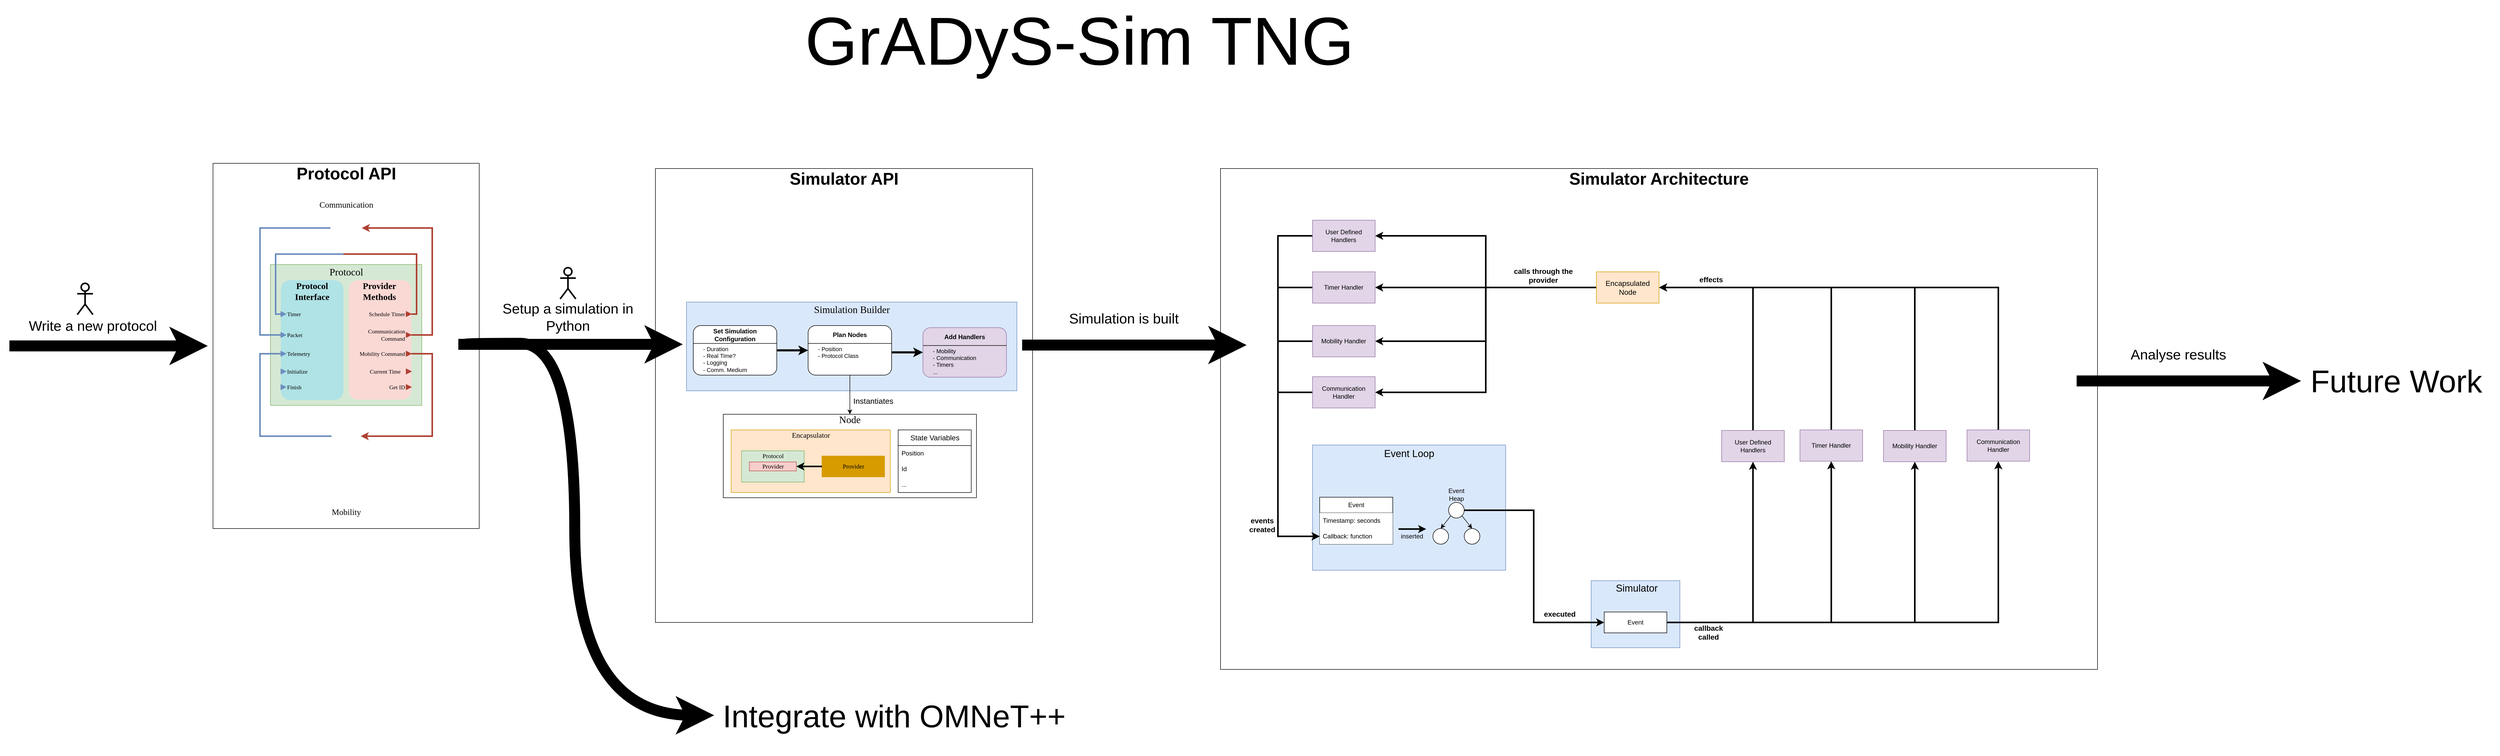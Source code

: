 <mxfile version="22.0.2" type="github">
  <diagram name="Página-1" id="JFDIJl9FU-yym7yxDOXc">
    <mxGraphModel dx="6434" dy="3669" grid="1" gridSize="10" guides="1" tooltips="1" connect="1" arrows="1" fold="1" page="1" pageScale="1" pageWidth="827" pageHeight="1169" math="0" shadow="0">
      <root>
        <mxCell id="0" />
        <mxCell id="1" parent="0" />
        <mxCell id="u4TQjI2K60CeYTTPA7BV-3" value="" style="rounded=0;whiteSpace=wrap;html=1;movable=0;resizable=0;rotatable=0;deletable=0;editable=0;locked=1;connectable=0;" parent="1" vertex="1">
          <mxGeometry x="137.5" y="-60" width="722.5" height="870" as="geometry" />
        </mxCell>
        <mxCell id="u4TQjI2K60CeYTTPA7BV-1" value="" style="rounded=0;whiteSpace=wrap;html=1;movable=0;resizable=0;rotatable=0;deletable=0;editable=0;locked=1;connectable=0;" parent="1" vertex="1">
          <mxGeometry x="-710" y="-70" width="510" height="700" as="geometry" />
        </mxCell>
        <mxCell id="QErxzdIJ6907Oo8gtUWh-29" value="" style="rounded=0;whiteSpace=wrap;html=1;fillColor=#d5e8d4;strokeColor=#82b366;fontFamily=Verdana;" parent="1" vertex="1">
          <mxGeometry x="-600" y="124" width="290" height="270" as="geometry" />
        </mxCell>
        <mxCell id="QErxzdIJ6907Oo8gtUWh-71" value="" style="rounded=1;whiteSpace=wrap;html=1;strokeColor=none;fillColor=#fad9d5;fontFamily=Verdana;" parent="1" vertex="1">
          <mxGeometry x="-450" y="154" width="120" height="229" as="geometry" />
        </mxCell>
        <mxCell id="QErxzdIJ6907Oo8gtUWh-72" value="&lt;font size=&quot;1&quot;&gt;&lt;b style=&quot;font-size: 17px;&quot;&gt;Provider Methods&lt;/b&gt;&lt;/font&gt;" style="text;html=1;strokeColor=none;fillColor=none;align=center;verticalAlign=middle;whiteSpace=wrap;rounded=0;rotation=0;fontFamily=Verdana;" parent="1" vertex="1">
          <mxGeometry x="-443.5" y="156" width="103.5" height="40" as="geometry" />
        </mxCell>
        <mxCell id="QErxzdIJ6907Oo8gtUWh-69" value="" style="rounded=1;whiteSpace=wrap;html=1;strokeColor=none;fillColor=#b0e3e6;fontFamily=Verdana;" parent="1" vertex="1">
          <mxGeometry x="-580" y="154" width="120" height="230" as="geometry" />
        </mxCell>
        <mxCell id="QErxzdIJ6907Oo8gtUWh-30" value="&lt;font style=&quot;font-size: 19px;&quot;&gt;Protocol&lt;/font&gt;" style="text;html=1;strokeColor=none;fillColor=none;align=center;verticalAlign=middle;whiteSpace=wrap;rounded=0;fontFamily=Verdana;" parent="1" vertex="1">
          <mxGeometry x="-492.5" y="124" width="75" height="30" as="geometry" />
        </mxCell>
        <mxCell id="QErxzdIJ6907Oo8gtUWh-32" value="" style="triangle;whiteSpace=wrap;html=1;fillColor=#6c8ebf;strokeColor=#6c8ebf;fontFamily=Verdana;" parent="1" vertex="1">
          <mxGeometry x="-580" y="214" width="10" height="10" as="geometry" />
        </mxCell>
        <mxCell id="QErxzdIJ6907Oo8gtUWh-33" value="" style="triangle;whiteSpace=wrap;html=1;fillColor=#6c8ebf;strokeColor=#6c8ebf;fontFamily=Verdana;" parent="1" vertex="1">
          <mxGeometry x="-580" y="254" width="10" height="10" as="geometry" />
        </mxCell>
        <mxCell id="QErxzdIJ6907Oo8gtUWh-34" value="" style="triangle;whiteSpace=wrap;html=1;fillColor=#6c8ebf;strokeColor=#6c8ebf;fontFamily=Verdana;" parent="1" vertex="1">
          <mxGeometry x="-580" y="290" width="10" height="10" as="geometry" />
        </mxCell>
        <mxCell id="QErxzdIJ6907Oo8gtUWh-35" value="Timer" style="text;html=1;strokeColor=none;fillColor=none;align=left;verticalAlign=middle;whiteSpace=wrap;rounded=0;fontSize=11;fontFamily=Verdana;" parent="1" vertex="1">
          <mxGeometry x="-570" y="204" width="40" height="30" as="geometry" />
        </mxCell>
        <mxCell id="QErxzdIJ6907Oo8gtUWh-36" value="Packet" style="text;html=1;strokeColor=none;fillColor=none;align=left;verticalAlign=middle;whiteSpace=wrap;rounded=0;fontSize=11;fontFamily=Verdana;" parent="1" vertex="1">
          <mxGeometry x="-570" y="244" width="40" height="30" as="geometry" />
        </mxCell>
        <mxCell id="QErxzdIJ6907Oo8gtUWh-37" value="Telemetry" style="text;html=1;strokeColor=none;fillColor=none;align=left;verticalAlign=middle;whiteSpace=wrap;rounded=0;fontSize=11;fontFamily=Verdana;" parent="1" vertex="1">
          <mxGeometry x="-570" y="280" width="60" height="30" as="geometry" />
        </mxCell>
        <mxCell id="QErxzdIJ6907Oo8gtUWh-44" style="edgeStyle=orthogonalEdgeStyle;rounded=0;orthogonalLoop=1;jettySize=auto;html=1;exitX=0;exitY=0.5;exitDx=0;exitDy=0;entryX=0;entryY=0.5;entryDx=0;entryDy=0;endArrow=none;endFill=0;fillColor=#dae8fc;strokeColor=#6c8ebf;strokeWidth=3;fontFamily=Verdana;" parent="1" source="QErxzdIJ6907Oo8gtUWh-42" target="QErxzdIJ6907Oo8gtUWh-33" edge="1">
          <mxGeometry relative="1" as="geometry">
            <Array as="points">
              <mxPoint x="-620" y="54" />
              <mxPoint x="-620" y="259" />
            </Array>
          </mxGeometry>
        </mxCell>
        <mxCell id="QErxzdIJ6907Oo8gtUWh-42" value="" style="shape=image;verticalLabelPosition=bottom;labelBackgroundColor=#ffffff;verticalAlign=top;aspect=fixed;imageAspect=0;image=https://bbn1.bbnradio.org/portuguese/wp-content/uploads/sites/6/2013/04/radio-tower-512-icon-201310543.png;fontFamily=Verdana;" parent="1" vertex="1">
          <mxGeometry x="-485" y="24" width="60" height="60" as="geometry" />
        </mxCell>
        <mxCell id="QErxzdIJ6907Oo8gtUWh-46" style="edgeStyle=orthogonalEdgeStyle;rounded=0;orthogonalLoop=1;jettySize=auto;html=1;exitX=0;exitY=0.5;exitDx=0;exitDy=0;entryX=0;entryY=0.5;entryDx=0;entryDy=0;endArrow=none;endFill=0;fillColor=#dae8fc;strokeColor=#6c8ebf;strokeWidth=3;fontFamily=Verdana;" parent="1" source="QErxzdIJ6907Oo8gtUWh-43" target="QErxzdIJ6907Oo8gtUWh-34" edge="1">
          <mxGeometry relative="1" as="geometry">
            <Array as="points">
              <mxPoint x="-620" y="453" />
              <mxPoint x="-620" y="295" />
            </Array>
          </mxGeometry>
        </mxCell>
        <mxCell id="QErxzdIJ6907Oo8gtUWh-43" value="" style="shape=image;verticalLabelPosition=bottom;labelBackgroundColor=#ffffff;verticalAlign=top;aspect=fixed;imageAspect=0;image=https://cdn-icons-png.flaticon.com/512/5115/5115780.png;fontFamily=Verdana;" parent="1" vertex="1">
          <mxGeometry x="-483" y="425" width="56" height="56" as="geometry" />
        </mxCell>
        <mxCell id="QErxzdIJ6907Oo8gtUWh-54" style="edgeStyle=orthogonalEdgeStyle;rounded=0;orthogonalLoop=1;jettySize=auto;html=1;exitX=1;exitY=0.5;exitDx=0;exitDy=0;entryX=0;entryY=0.5;entryDx=0;entryDy=0;endArrow=none;endFill=0;fillColor=#dae8fc;strokeColor=#6c8ebf;strokeWidth=3;fontFamily=Verdana;" parent="1" source="QErxzdIJ6907Oo8gtUWh-47" target="QErxzdIJ6907Oo8gtUWh-32" edge="1">
          <mxGeometry relative="1" as="geometry">
            <Array as="points">
              <mxPoint x="-320" y="219" />
              <mxPoint x="-320" y="104" />
              <mxPoint x="-590" y="104" />
              <mxPoint x="-590" y="219" />
            </Array>
          </mxGeometry>
        </mxCell>
        <mxCell id="QErxzdIJ6907Oo8gtUWh-56" style="edgeStyle=orthogonalEdgeStyle;rounded=0;orthogonalLoop=1;jettySize=auto;html=1;exitX=1;exitY=0.5;exitDx=0;exitDy=0;strokeWidth=3;endArrow=none;endFill=0;fillColor=#fad9d5;strokeColor=#ae4132;fontFamily=Verdana;" parent="1" source="QErxzdIJ6907Oo8gtUWh-47" edge="1">
          <mxGeometry relative="1" as="geometry">
            <mxPoint x="-460" y="104" as="targetPoint" />
            <Array as="points">
              <mxPoint x="-320" y="219" />
              <mxPoint x="-320" y="104" />
            </Array>
          </mxGeometry>
        </mxCell>
        <mxCell id="QErxzdIJ6907Oo8gtUWh-47" value="" style="triangle;whiteSpace=wrap;html=1;fillColor=#AE4132;strokeColor=#ae4132;fontFamily=Verdana;" parent="1" vertex="1">
          <mxGeometry x="-340" y="214" width="10" height="10" as="geometry" />
        </mxCell>
        <mxCell id="QErxzdIJ6907Oo8gtUWh-53" style="edgeStyle=orthogonalEdgeStyle;rounded=0;orthogonalLoop=1;jettySize=auto;html=1;exitX=1;exitY=0.5;exitDx=0;exitDy=0;entryX=1;entryY=0.5;entryDx=0;entryDy=0;strokeWidth=3;strokeColor=#ae4132;fillColor=#fad9d5;fontFamily=Verdana;" parent="1" source="QErxzdIJ6907Oo8gtUWh-48" target="QErxzdIJ6907Oo8gtUWh-42" edge="1">
          <mxGeometry relative="1" as="geometry">
            <Array as="points">
              <mxPoint x="-290" y="259" />
              <mxPoint x="-290" y="54" />
            </Array>
          </mxGeometry>
        </mxCell>
        <mxCell id="QErxzdIJ6907Oo8gtUWh-48" value="" style="triangle;whiteSpace=wrap;html=1;fillColor=#AE4132;strokeColor=#ae4132;fontFamily=Verdana;" parent="1" vertex="1">
          <mxGeometry x="-340" y="254" width="10" height="10" as="geometry" />
        </mxCell>
        <mxCell id="QErxzdIJ6907Oo8gtUWh-55" style="edgeStyle=orthogonalEdgeStyle;rounded=0;orthogonalLoop=1;jettySize=auto;html=1;exitX=1;exitY=0.5;exitDx=0;exitDy=0;entryX=1;entryY=0.5;entryDx=0;entryDy=0;strokeWidth=3;strokeColor=#ae4132;fillColor=#fad9d5;fontFamily=Verdana;" parent="1" source="QErxzdIJ6907Oo8gtUWh-49" target="QErxzdIJ6907Oo8gtUWh-43" edge="1">
          <mxGeometry relative="1" as="geometry">
            <Array as="points">
              <mxPoint x="-290" y="295" />
              <mxPoint x="-290" y="453" />
            </Array>
          </mxGeometry>
        </mxCell>
        <mxCell id="QErxzdIJ6907Oo8gtUWh-49" value="" style="triangle;whiteSpace=wrap;html=1;fillColor=#AE4132;strokeColor=#ae4132;fontFamily=Verdana;" parent="1" vertex="1">
          <mxGeometry x="-340" y="290" width="10" height="10" as="geometry" />
        </mxCell>
        <mxCell id="QErxzdIJ6907Oo8gtUWh-50" value="Schedule Timer" style="text;html=1;strokeColor=none;fillColor=none;align=right;verticalAlign=middle;whiteSpace=wrap;rounded=0;fontSize=11;fontFamily=Verdana;" parent="1" vertex="1">
          <mxGeometry x="-450" y="204" width="110" height="30" as="geometry" />
        </mxCell>
        <mxCell id="QErxzdIJ6907Oo8gtUWh-51" value="Communication Command" style="text;html=1;strokeColor=none;fillColor=none;align=right;verticalAlign=middle;whiteSpace=wrap;rounded=0;fontSize=11;fontFamily=Verdana;" parent="1" vertex="1">
          <mxGeometry x="-460" y="244" width="120" height="30" as="geometry" />
        </mxCell>
        <mxCell id="QErxzdIJ6907Oo8gtUWh-52" value="Mobility Command" style="text;html=1;strokeColor=none;fillColor=none;align=right;verticalAlign=middle;whiteSpace=wrap;rounded=0;fontSize=11;fontFamily=Verdana;" parent="1" vertex="1">
          <mxGeometry x="-460" y="280" width="120" height="30" as="geometry" />
        </mxCell>
        <mxCell id="QErxzdIJ6907Oo8gtUWh-57" value="&lt;font style=&quot;font-size: 16px;&quot;&gt;Communication&lt;/font&gt;" style="text;html=1;strokeColor=none;fillColor=none;align=center;verticalAlign=middle;whiteSpace=wrap;rounded=0;fontFamily=Verdana;" parent="1" vertex="1">
          <mxGeometry x="-521.5" y="-6" width="133" height="30" as="geometry" />
        </mxCell>
        <mxCell id="QErxzdIJ6907Oo8gtUWh-58" value="&lt;font style=&quot;font-size: 16px;&quot;&gt;Mobility&lt;/font&gt;" style="text;html=1;strokeColor=none;fillColor=none;align=center;verticalAlign=middle;whiteSpace=wrap;rounded=0;fontFamily=Verdana;" parent="1" vertex="1">
          <mxGeometry x="-521.5" y="583" width="133" height="30" as="geometry" />
        </mxCell>
        <mxCell id="QErxzdIJ6907Oo8gtUWh-59" value="" style="triangle;whiteSpace=wrap;html=1;fillColor=#AE4132;strokeColor=#ae4132;fontFamily=Verdana;" parent="1" vertex="1">
          <mxGeometry x="-340" y="324" width="10" height="10" as="geometry" />
        </mxCell>
        <mxCell id="QErxzdIJ6907Oo8gtUWh-60" value="Current Time" style="text;html=1;strokeColor=none;fillColor=none;align=center;verticalAlign=middle;whiteSpace=wrap;rounded=0;fontSize=11;fontFamily=Verdana;" parent="1" vertex="1">
          <mxGeometry x="-420" y="314" width="80" height="30" as="geometry" />
        </mxCell>
        <mxCell id="QErxzdIJ6907Oo8gtUWh-63" value="" style="triangle;whiteSpace=wrap;html=1;fillColor=#6c8ebf;strokeColor=#6c8ebf;fontFamily=Verdana;" parent="1" vertex="1">
          <mxGeometry x="-580" y="324" width="10" height="10" as="geometry" />
        </mxCell>
        <mxCell id="QErxzdIJ6907Oo8gtUWh-64" value="Initialize" style="text;html=1;strokeColor=none;fillColor=none;align=left;verticalAlign=middle;whiteSpace=wrap;rounded=0;fontSize=11;fontFamily=Verdana;" parent="1" vertex="1">
          <mxGeometry x="-570" y="314" width="60" height="30" as="geometry" />
        </mxCell>
        <mxCell id="QErxzdIJ6907Oo8gtUWh-65" value="" style="triangle;whiteSpace=wrap;html=1;fillColor=#6c8ebf;strokeColor=#6c8ebf;fontFamily=Verdana;" parent="1" vertex="1">
          <mxGeometry x="-580" y="354" width="10" height="10" as="geometry" />
        </mxCell>
        <mxCell id="QErxzdIJ6907Oo8gtUWh-66" value="Finish" style="text;html=1;strokeColor=none;fillColor=none;align=left;verticalAlign=middle;whiteSpace=wrap;rounded=0;fontSize=11;fontFamily=Verdana;" parent="1" vertex="1">
          <mxGeometry x="-570" y="344" width="60" height="30" as="geometry" />
        </mxCell>
        <mxCell id="QErxzdIJ6907Oo8gtUWh-73" value="&lt;font size=&quot;1&quot;&gt;&lt;b style=&quot;font-size: 17px;&quot;&gt;Protocol Interface&lt;br&gt;&lt;/b&gt;&lt;/font&gt;" style="text;html=1;strokeColor=none;fillColor=none;align=center;verticalAlign=middle;whiteSpace=wrap;rounded=0;rotation=0;fontFamily=Verdana;" parent="1" vertex="1">
          <mxGeometry x="-571.75" y="156" width="103.5" height="40" as="geometry" />
        </mxCell>
        <mxCell id="u4TQjI2K60CeYTTPA7BV-2" value="&lt;font style=&quot;font-size: 32px;&quot;&gt;&lt;b&gt;Protocol API&lt;/b&gt;&lt;/font&gt;" style="text;html=1;strokeColor=none;fillColor=none;align=center;verticalAlign=middle;whiteSpace=wrap;rounded=0;" parent="1" vertex="1">
          <mxGeometry x="-557.5" y="-70" width="205" height="40" as="geometry" />
        </mxCell>
        <mxCell id="u4TQjI2K60CeYTTPA7BV-4" value="&lt;font style=&quot;font-size: 32px;&quot;&gt;&lt;b&gt;Simulator API&lt;/b&gt;&lt;/font&gt;" style="text;html=1;strokeColor=none;fillColor=none;align=center;verticalAlign=middle;whiteSpace=wrap;rounded=0;" parent="1" vertex="1">
          <mxGeometry x="383.75" y="-60" width="230" height="40" as="geometry" />
        </mxCell>
        <mxCell id="u4TQjI2K60CeYTTPA7BV-5" value="" style="endArrow=classic;html=1;rounded=0;strokeWidth=21;" parent="1" edge="1">
          <mxGeometry width="50" height="50" relative="1" as="geometry">
            <mxPoint x="-240" y="277" as="sourcePoint" />
            <mxPoint x="190" y="277" as="targetPoint" />
          </mxGeometry>
        </mxCell>
        <mxCell id="u4TQjI2K60CeYTTPA7BV-6" value="&lt;font style=&quot;font-size: 27px;&quot;&gt;Setup a simulation in Python&lt;/font&gt;" style="text;html=1;strokeColor=none;fillColor=none;align=center;verticalAlign=middle;whiteSpace=wrap;rounded=0;" parent="1" vertex="1">
          <mxGeometry x="-175" y="185" width="290" height="79" as="geometry" />
        </mxCell>
        <mxCell id="u4TQjI2K60CeYTTPA7BV-7" value="" style="endArrow=classic;html=1;rounded=0;strokeWidth=21;" parent="1" edge="1">
          <mxGeometry width="50" height="50" relative="1" as="geometry">
            <mxPoint x="-1100" y="280" as="sourcePoint" />
            <mxPoint x="-720" y="280" as="targetPoint" />
          </mxGeometry>
        </mxCell>
        <mxCell id="u4TQjI2K60CeYTTPA7BV-8" value="&lt;font style=&quot;font-size: 27px;&quot;&gt;Write a new protocol&lt;/font&gt;" style="text;html=1;strokeColor=none;fillColor=none;align=center;verticalAlign=middle;whiteSpace=wrap;rounded=0;" parent="1" vertex="1">
          <mxGeometry x="-1085" y="220" width="290" height="44" as="geometry" />
        </mxCell>
        <mxCell id="u4TQjI2K60CeYTTPA7BV-9" value="" style="rounded=0;whiteSpace=wrap;html=1;fillColor=#dae8fc;strokeColor=#6c8ebf;" parent="1" vertex="1">
          <mxGeometry x="197" y="196" width="633" height="170" as="geometry" />
        </mxCell>
        <mxCell id="u4TQjI2K60CeYTTPA7BV-25" style="edgeStyle=orthogonalEdgeStyle;rounded=0;orthogonalLoop=1;jettySize=auto;html=1;exitX=1;exitY=0.5;exitDx=0;exitDy=0;entryX=0;entryY=0.5;entryDx=0;entryDy=0;strokeWidth=4;" parent="1" source="u4TQjI2K60CeYTTPA7BV-17" target="u4TQjI2K60CeYTTPA7BV-21" edge="1">
          <mxGeometry relative="1" as="geometry" />
        </mxCell>
        <mxCell id="u4TQjI2K60CeYTTPA7BV-17" value="" style="rounded=1;whiteSpace=wrap;html=1;" parent="1" vertex="1">
          <mxGeometry x="210" y="241" width="160" height="95" as="geometry" />
        </mxCell>
        <mxCell id="u4TQjI2K60CeYTTPA7BV-18" value="Set Simulation Configuration" style="text;html=1;strokeColor=none;fillColor=none;align=center;verticalAlign=middle;whiteSpace=wrap;rounded=0;fontStyle=1" parent="1" vertex="1">
          <mxGeometry x="230" y="241" width="120" height="35" as="geometry" />
        </mxCell>
        <mxCell id="u4TQjI2K60CeYTTPA7BV-19" value="&lt;span style=&quot;background-color: initial;&quot;&gt;- Duration&lt;/span&gt;&lt;br&gt;&lt;span style=&quot;background-color: initial;&quot;&gt;- Real Time?&lt;/span&gt;&lt;br&gt;&lt;span style=&quot;background-color: initial;&quot;&gt;- Logging&lt;br&gt;- Comm. Medium&lt;br&gt;&lt;/span&gt;" style="text;html=1;strokeColor=none;fillColor=none;align=left;verticalAlign=top;whiteSpace=wrap;rounded=0;fontSize=11;" parent="1" vertex="1">
          <mxGeometry x="227" y="273" width="126" height="76" as="geometry" />
        </mxCell>
        <mxCell id="u4TQjI2K60CeYTTPA7BV-20" value="" style="endArrow=none;html=1;rounded=0;exitX=0;exitY=0.25;exitDx=0;exitDy=0;entryX=1;entryY=0.25;entryDx=0;entryDy=0;" parent="1" edge="1">
          <mxGeometry width="50" height="50" relative="1" as="geometry">
            <mxPoint x="210" y="275.25" as="sourcePoint" />
            <mxPoint x="370" y="275.25" as="targetPoint" />
          </mxGeometry>
        </mxCell>
        <mxCell id="XAEKoSzZr3mbnZ2-COky-30" style="edgeStyle=orthogonalEdgeStyle;rounded=0;orthogonalLoop=1;jettySize=auto;html=1;exitX=0.5;exitY=1;exitDx=0;exitDy=0;entryX=0.5;entryY=0;entryDx=0;entryDy=0;" parent="1" source="u4TQjI2K60CeYTTPA7BV-21" target="XAEKoSzZr3mbnZ2-COky-14" edge="1">
          <mxGeometry relative="1" as="geometry" />
        </mxCell>
        <mxCell id="u4TQjI2K60CeYTTPA7BV-21" value="" style="rounded=1;whiteSpace=wrap;html=1;" parent="1" vertex="1">
          <mxGeometry x="430" y="241" width="160" height="95" as="geometry" />
        </mxCell>
        <mxCell id="u4TQjI2K60CeYTTPA7BV-22" value="Plan Nodes" style="text;html=1;strokeColor=none;fillColor=none;align=center;verticalAlign=middle;whiteSpace=wrap;rounded=0;fontStyle=1" parent="1" vertex="1">
          <mxGeometry x="450" y="241" width="120" height="35" as="geometry" />
        </mxCell>
        <mxCell id="u4TQjI2K60CeYTTPA7BV-23" value="&lt;span style=&quot;background-color: initial;&quot;&gt;- Position&lt;br&gt;- Protocol Class&lt;br&gt;&lt;/span&gt;" style="text;html=1;strokeColor=none;fillColor=none;align=left;verticalAlign=top;whiteSpace=wrap;rounded=0;fontSize=11;" parent="1" vertex="1">
          <mxGeometry x="447" y="273" width="126" height="53" as="geometry" />
        </mxCell>
        <mxCell id="u4TQjI2K60CeYTTPA7BV-24" value="" style="endArrow=none;html=1;rounded=0;exitX=0;exitY=0.25;exitDx=0;exitDy=0;entryX=1;entryY=0.25;entryDx=0;entryDy=0;" parent="1" edge="1">
          <mxGeometry width="50" height="50" relative="1" as="geometry">
            <mxPoint x="430" y="275.25" as="sourcePoint" />
            <mxPoint x="590" y="275.25" as="targetPoint" />
          </mxGeometry>
        </mxCell>
        <mxCell id="XAEKoSzZr3mbnZ2-COky-1" value="" style="rounded=1;whiteSpace=wrap;html=1;fillColor=#e1d5e7;strokeColor=#9673a6;" parent="1" vertex="1">
          <mxGeometry x="650" y="245" width="160" height="95" as="geometry" />
        </mxCell>
        <mxCell id="XAEKoSzZr3mbnZ2-COky-2" value="Add Handlers" style="text;html=1;strokeColor=none;fillColor=none;align=center;verticalAlign=middle;whiteSpace=wrap;rounded=0;fontStyle=1" parent="1" vertex="1">
          <mxGeometry x="670" y="245" width="120" height="35" as="geometry" />
        </mxCell>
        <mxCell id="XAEKoSzZr3mbnZ2-COky-3" value="&lt;span style=&quot;background-color: initial;&quot;&gt;- Mobility&lt;br&gt;- Communication&lt;br&gt;- Timers&lt;br&gt;...&lt;br&gt;&lt;/span&gt;" style="text;html=1;strokeColor=none;fillColor=none;align=left;verticalAlign=top;whiteSpace=wrap;rounded=0;fontSize=11;" parent="1" vertex="1">
          <mxGeometry x="667" y="277" width="126" height="53" as="geometry" />
        </mxCell>
        <mxCell id="XAEKoSzZr3mbnZ2-COky-4" value="" style="endArrow=none;html=1;rounded=0;exitX=0;exitY=0.25;exitDx=0;exitDy=0;entryX=1;entryY=0.25;entryDx=0;entryDy=0;" parent="1" edge="1">
          <mxGeometry width="50" height="50" relative="1" as="geometry">
            <mxPoint x="650" y="279.25" as="sourcePoint" />
            <mxPoint x="810" y="279.25" as="targetPoint" />
          </mxGeometry>
        </mxCell>
        <mxCell id="XAEKoSzZr3mbnZ2-COky-5" style="edgeStyle=orthogonalEdgeStyle;rounded=0;orthogonalLoop=1;jettySize=auto;html=1;exitX=1;exitY=0.5;exitDx=0;exitDy=0;entryX=0;entryY=0.5;entryDx=0;entryDy=0;strokeWidth=4;" parent="1" edge="1">
          <mxGeometry relative="1" as="geometry">
            <mxPoint x="590" y="292.34" as="sourcePoint" />
            <mxPoint x="650" y="292.34" as="targetPoint" />
          </mxGeometry>
        </mxCell>
        <mxCell id="XAEKoSzZr3mbnZ2-COky-6" value="&lt;font style=&quot;font-size: 19px;&quot;&gt;Simulation Builder&lt;/font&gt;" style="text;html=1;strokeColor=none;fillColor=none;align=center;verticalAlign=middle;whiteSpace=wrap;rounded=0;fontFamily=Verdana;" parent="1" vertex="1">
          <mxGeometry x="408.5" y="196" width="210" height="30" as="geometry" />
        </mxCell>
        <mxCell id="XAEKoSzZr3mbnZ2-COky-12" value="" style="rounded=0;whiteSpace=wrap;html=1;" parent="1" vertex="1">
          <mxGeometry x="267.5" y="411" width="485" height="160" as="geometry" />
        </mxCell>
        <mxCell id="XAEKoSzZr3mbnZ2-COky-14" value="&lt;font style=&quot;font-size: 19px;&quot;&gt;Node&lt;/font&gt;" style="text;html=1;strokeColor=none;fillColor=none;align=center;verticalAlign=middle;whiteSpace=wrap;rounded=0;fontFamily=Verdana;" parent="1" vertex="1">
          <mxGeometry x="480" y="411" width="60" height="21" as="geometry" />
        </mxCell>
        <mxCell id="QErxzdIJ6907Oo8gtUWh-24" value="" style="group;verticalAlign=middle;horizontal=0;fillColor=#ffe6cc;strokeColor=#d79b00;container=0;fontFamily=Verdana;" parent="1" vertex="1" connectable="0">
          <mxGeometry x="282.5" y="441" width="305" height="120" as="geometry" />
        </mxCell>
        <mxCell id="QErxzdIJ6907Oo8gtUWh-26" value="&lt;font style=&quot;font-size: 14px;&quot;&gt;Encapsulator&lt;/font&gt;" style="text;html=1;strokeColor=none;fillColor=none;align=center;verticalAlign=middle;whiteSpace=wrap;rounded=0;fontFamily=Verdana;" parent="1" vertex="1">
          <mxGeometry x="358.75" y="441" width="152.5" height="21" as="geometry" />
        </mxCell>
        <mxCell id="QErxzdIJ6907Oo8gtUWh-16" value="" style="group;verticalAlign=middle;horizontal=0;fillColor=#B85450;strokeColor=#d79b00;fontFamily=Verdana;" parent="1" vertex="1" connectable="0">
          <mxGeometry x="456.5" y="491" width="120" height="40" as="geometry" />
        </mxCell>
        <mxCell id="QErxzdIJ6907Oo8gtUWh-17" value="" style="rounded=0;whiteSpace=wrap;html=1;fillColor=#D79B00;strokeColor=#d79b00;fontFamily=Verdana;" parent="QErxzdIJ6907Oo8gtUWh-16" vertex="1">
          <mxGeometry width="120" height="40" as="geometry" />
        </mxCell>
        <mxCell id="QErxzdIJ6907Oo8gtUWh-19" value="Provider" style="text;html=1;strokeColor=none;fillColor=none;align=center;verticalAlign=middle;whiteSpace=wrap;rounded=0;fontFamily=Verdana;" parent="QErxzdIJ6907Oo8gtUWh-16" vertex="1">
          <mxGeometry x="30" y="15.71" width="60" height="8.571" as="geometry" />
        </mxCell>
        <mxCell id="QErxzdIJ6907Oo8gtUWh-5" value="" style="group;verticalAlign=middle;horizontal=0;fontFamily=Verdana;" parent="1" vertex="1" connectable="0">
          <mxGeometry x="302.5" y="481" width="130" height="60" as="geometry" />
        </mxCell>
        <mxCell id="QErxzdIJ6907Oo8gtUWh-2" value="" style="rounded=0;whiteSpace=wrap;html=1;fillColor=#d5e8d4;strokeColor=#82b366;fontFamily=Verdana;" parent="QErxzdIJ6907Oo8gtUWh-5" vertex="1">
          <mxGeometry width="120" height="60" as="geometry" />
        </mxCell>
        <mxCell id="QErxzdIJ6907Oo8gtUWh-6" value="Protocol" style="text;html=1;strokeColor=none;fillColor=none;align=center;verticalAlign=middle;whiteSpace=wrap;rounded=0;fontFamily=Verdana;" parent="QErxzdIJ6907Oo8gtUWh-5" vertex="1">
          <mxGeometry x="30" width="60" height="20" as="geometry" />
        </mxCell>
        <mxCell id="QErxzdIJ6907Oo8gtUWh-14" value="Provider" style="rounded=0;whiteSpace=wrap;html=1;fillColor=#f8cecc;strokeColor=#B85450;fontFamily=Verdana;" parent="QErxzdIJ6907Oo8gtUWh-5" vertex="1">
          <mxGeometry x="15" y="21.429" width="90" height="17.143" as="geometry" />
        </mxCell>
        <mxCell id="QErxzdIJ6907Oo8gtUWh-27" style="edgeStyle=orthogonalEdgeStyle;rounded=0;orthogonalLoop=1;jettySize=auto;html=1;exitX=0;exitY=0.5;exitDx=0;exitDy=0;entryX=1;entryY=0.5;entryDx=0;entryDy=0;strokeWidth=3;fontFamily=Verdana;" parent="1" source="QErxzdIJ6907Oo8gtUWh-17" target="QErxzdIJ6907Oo8gtUWh-14" edge="1">
          <mxGeometry relative="1" as="geometry" />
        </mxCell>
        <mxCell id="XAEKoSzZr3mbnZ2-COky-24" value="&lt;font style=&quot;font-size: 14px;&quot;&gt;State Variables&lt;/font&gt;" style="swimlane;fontStyle=0;childLayout=stackLayout;horizontal=1;startSize=30;horizontalStack=0;resizeParent=1;resizeParentMax=0;resizeLast=0;collapsible=1;marginBottom=0;whiteSpace=wrap;html=1;" parent="1" vertex="1">
          <mxGeometry x="602.5" y="441" width="140" height="120" as="geometry" />
        </mxCell>
        <mxCell id="XAEKoSzZr3mbnZ2-COky-25" value="Position" style="text;strokeColor=none;fillColor=none;align=left;verticalAlign=middle;spacingLeft=4;spacingRight=4;overflow=hidden;points=[[0,0.5],[1,0.5]];portConstraint=eastwest;rotatable=0;whiteSpace=wrap;html=1;" parent="XAEKoSzZr3mbnZ2-COky-24" vertex="1">
          <mxGeometry y="30" width="140" height="30" as="geometry" />
        </mxCell>
        <mxCell id="XAEKoSzZr3mbnZ2-COky-26" value="Id" style="text;strokeColor=none;fillColor=none;align=left;verticalAlign=middle;spacingLeft=4;spacingRight=4;overflow=hidden;points=[[0,0.5],[1,0.5]];portConstraint=eastwest;rotatable=0;whiteSpace=wrap;html=1;" parent="XAEKoSzZr3mbnZ2-COky-24" vertex="1">
          <mxGeometry y="60" width="140" height="30" as="geometry" />
        </mxCell>
        <mxCell id="XAEKoSzZr3mbnZ2-COky-27" value="..." style="text;strokeColor=none;fillColor=none;align=left;verticalAlign=middle;spacingLeft=4;spacingRight=4;overflow=hidden;points=[[0,0.5],[1,0.5]];portConstraint=eastwest;rotatable=0;whiteSpace=wrap;html=1;" parent="XAEKoSzZr3mbnZ2-COky-24" vertex="1">
          <mxGeometry y="90" width="140" height="30" as="geometry" />
        </mxCell>
        <mxCell id="XAEKoSzZr3mbnZ2-COky-31" value="Instantiates" style="text;html=1;strokeColor=none;fillColor=none;align=center;verticalAlign=middle;whiteSpace=wrap;rounded=0;fontSize=15;" parent="1" vertex="1">
          <mxGeometry x="511.25" y="370" width="87.5" height="30" as="geometry" />
        </mxCell>
        <mxCell id="ob89QhxX5Ox2wcIK6FHx-3" value="" style="rounded=0;whiteSpace=wrap;html=1;movable=0;resizable=0;rotatable=0;deletable=0;editable=0;locked=1;connectable=0;" vertex="1" parent="1">
          <mxGeometry x="1220" y="-60" width="1680" height="960" as="geometry" />
        </mxCell>
        <mxCell id="ob89QhxX5Ox2wcIK6FHx-4" value="&lt;font style=&quot;font-size: 32px;&quot;&gt;&lt;b&gt;Simulator Architecture&lt;/b&gt;&lt;/font&gt;" style="text;html=1;strokeColor=none;fillColor=none;align=center;verticalAlign=middle;whiteSpace=wrap;rounded=0;" vertex="1" parent="1">
          <mxGeometry x="1868.12" y="-60" width="383.75" height="40" as="geometry" />
        </mxCell>
        <mxCell id="ob89QhxX5Ox2wcIK6FHx-5" value="" style="endArrow=classic;html=1;rounded=0;strokeWidth=21;" edge="1" parent="1">
          <mxGeometry width="50" height="50" relative="1" as="geometry">
            <mxPoint x="840" y="278.33" as="sourcePoint" />
            <mxPoint x="1270" y="278.33" as="targetPoint" />
          </mxGeometry>
        </mxCell>
        <mxCell id="ob89QhxX5Ox2wcIK6FHx-9" value="" style="shape=umlActor;verticalLabelPosition=bottom;verticalAlign=top;html=1;outlineConnect=0;strokeWidth=3;" vertex="1" parent="1">
          <mxGeometry x="-970" y="160" width="30" height="60" as="geometry" />
        </mxCell>
        <mxCell id="ob89QhxX5Ox2wcIK6FHx-11" value="" style="shape=umlActor;verticalLabelPosition=bottom;verticalAlign=top;html=1;outlineConnect=0;strokeWidth=3;" vertex="1" parent="1">
          <mxGeometry x="-45" y="130" width="30" height="60" as="geometry" />
        </mxCell>
        <mxCell id="ob89QhxX5Ox2wcIK6FHx-13" value="&lt;span style=&quot;font-size: 27px;&quot;&gt;Simulation is built&lt;/span&gt;" style="text;html=1;strokeColor=none;fillColor=none;align=center;verticalAlign=middle;whiteSpace=wrap;rounded=0;" vertex="1" parent="1">
          <mxGeometry x="890" y="188.5" width="290" height="79" as="geometry" />
        </mxCell>
        <mxCell id="ob89QhxX5Ox2wcIK6FHx-14" value="" style="rounded=0;whiteSpace=wrap;html=1;fillColor=#dae8fc;strokeColor=#6c8ebf;" vertex="1" parent="1">
          <mxGeometry x="1396.25" y="470" width="370" height="240" as="geometry" />
        </mxCell>
        <mxCell id="ob89QhxX5Ox2wcIK6FHx-15" value="&lt;font style=&quot;font-size: 19px;&quot;&gt;Event Loop&lt;/font&gt;" style="text;html=1;strokeColor=none;fillColor=none;align=center;verticalAlign=middle;whiteSpace=wrap;rounded=0;" vertex="1" parent="1">
          <mxGeometry x="1505.61" y="472" width="151.26" height="30" as="geometry" />
        </mxCell>
        <mxCell id="ob89QhxX5Ox2wcIK6FHx-16" value="Event" style="swimlane;fontStyle=0;childLayout=stackLayout;horizontal=1;startSize=30;horizontalStack=0;resizeParent=1;resizeParentMax=0;resizeLast=0;collapsible=1;marginBottom=0;whiteSpace=wrap;html=1;fillColor=default;" vertex="1" parent="1">
          <mxGeometry x="1410" y="570" width="140" height="90" as="geometry" />
        </mxCell>
        <mxCell id="ob89QhxX5Ox2wcIK6FHx-20" value="Timestamp: seconds" style="text;strokeColor=none;fillColor=default;align=left;verticalAlign=middle;spacingLeft=4;spacingRight=4;overflow=hidden;points=[[0,0.5],[1,0.5]];portConstraint=eastwest;rotatable=0;whiteSpace=wrap;html=1;" vertex="1" parent="ob89QhxX5Ox2wcIK6FHx-16">
          <mxGeometry y="30" width="140" height="30" as="geometry" />
        </mxCell>
        <mxCell id="ob89QhxX5Ox2wcIK6FHx-18" value="Callback: function" style="text;strokeColor=none;fillColor=default;align=left;verticalAlign=middle;spacingLeft=4;spacingRight=4;overflow=hidden;points=[[0,0.5],[1,0.5]];portConstraint=eastwest;rotatable=0;whiteSpace=wrap;html=1;" vertex="1" parent="ob89QhxX5Ox2wcIK6FHx-16">
          <mxGeometry y="60" width="140" height="30" as="geometry" />
        </mxCell>
        <mxCell id="ob89QhxX5Ox2wcIK6FHx-26" style="rounded=0;orthogonalLoop=1;jettySize=auto;html=1;exitX=0;exitY=1;exitDx=0;exitDy=0;entryX=0.5;entryY=0;entryDx=0;entryDy=0;" edge="1" parent="1" source="ob89QhxX5Ox2wcIK6FHx-21" target="ob89QhxX5Ox2wcIK6FHx-22">
          <mxGeometry relative="1" as="geometry" />
        </mxCell>
        <mxCell id="ob89QhxX5Ox2wcIK6FHx-27" style="rounded=0;orthogonalLoop=1;jettySize=auto;html=1;exitX=1;exitY=1;exitDx=0;exitDy=0;entryX=0.5;entryY=0;entryDx=0;entryDy=0;" edge="1" parent="1" source="ob89QhxX5Ox2wcIK6FHx-21" target="ob89QhxX5Ox2wcIK6FHx-23">
          <mxGeometry relative="1" as="geometry" />
        </mxCell>
        <mxCell id="ob89QhxX5Ox2wcIK6FHx-21" value="" style="ellipse;whiteSpace=wrap;html=1;aspect=fixed;" vertex="1" parent="1">
          <mxGeometry x="1656.87" y="580" width="30" height="30" as="geometry" />
        </mxCell>
        <mxCell id="ob89QhxX5Ox2wcIK6FHx-22" value="" style="ellipse;whiteSpace=wrap;html=1;aspect=fixed;" vertex="1" parent="1">
          <mxGeometry x="1626.87" y="630" width="30" height="30" as="geometry" />
        </mxCell>
        <mxCell id="ob89QhxX5Ox2wcIK6FHx-23" value="" style="ellipse;whiteSpace=wrap;html=1;aspect=fixed;" vertex="1" parent="1">
          <mxGeometry x="1686.87" y="630" width="30" height="30" as="geometry" />
        </mxCell>
        <mxCell id="ob89QhxX5Ox2wcIK6FHx-28" value="Event Heap" style="text;html=1;strokeColor=none;fillColor=none;align=center;verticalAlign=middle;whiteSpace=wrap;rounded=0;" vertex="1" parent="1">
          <mxGeometry x="1641.87" y="550" width="60" height="30" as="geometry" />
        </mxCell>
        <mxCell id="ob89QhxX5Ox2wcIK6FHx-29" value="" style="endArrow=classic;html=1;rounded=0;strokeWidth=3;" edge="1" parent="1">
          <mxGeometry width="50" height="50" relative="1" as="geometry">
            <mxPoint x="1561" y="631" as="sourcePoint" />
            <mxPoint x="1614" y="631" as="targetPoint" />
          </mxGeometry>
        </mxCell>
        <mxCell id="ob89QhxX5Ox2wcIK6FHx-30" value="inserted" style="text;html=1;strokeColor=none;fillColor=none;align=center;verticalAlign=middle;whiteSpace=wrap;rounded=0;" vertex="1" parent="1">
          <mxGeometry x="1557.26" y="630" width="60" height="30" as="geometry" />
        </mxCell>
        <mxCell id="ob89QhxX5Ox2wcIK6FHx-32" value="" style="rounded=0;whiteSpace=wrap;html=1;fillColor=#dae8fc;strokeColor=#6c8ebf;" vertex="1" parent="1">
          <mxGeometry x="1930" y="730" width="170" height="128.5" as="geometry" />
        </mxCell>
        <mxCell id="ob89QhxX5Ox2wcIK6FHx-33" value="&lt;font style=&quot;font-size: 19px;&quot;&gt;Simulator&lt;/font&gt;" style="text;html=1;strokeColor=none;fillColor=none;align=center;verticalAlign=middle;whiteSpace=wrap;rounded=0;" vertex="1" parent="1">
          <mxGeometry x="1941.63" y="730" width="151.26" height="30" as="geometry" />
        </mxCell>
        <mxCell id="ob89QhxX5Ox2wcIK6FHx-41" style="edgeStyle=orthogonalEdgeStyle;rounded=0;orthogonalLoop=1;jettySize=auto;html=1;exitX=1;exitY=0.5;exitDx=0;exitDy=0;entryX=0.5;entryY=1;entryDx=0;entryDy=0;strokeWidth=3;" edge="1" parent="1" source="ob89QhxX5Ox2wcIK6FHx-34" target="ob89QhxX5Ox2wcIK6FHx-40">
          <mxGeometry relative="1" as="geometry" />
        </mxCell>
        <mxCell id="ob89QhxX5Ox2wcIK6FHx-42" style="edgeStyle=orthogonalEdgeStyle;rounded=0;orthogonalLoop=1;jettySize=auto;html=1;exitX=1;exitY=0.5;exitDx=0;exitDy=0;entryX=0.5;entryY=1;entryDx=0;entryDy=0;strokeWidth=3;" edge="1" parent="1" source="ob89QhxX5Ox2wcIK6FHx-34" target="ob89QhxX5Ox2wcIK6FHx-39">
          <mxGeometry relative="1" as="geometry" />
        </mxCell>
        <mxCell id="ob89QhxX5Ox2wcIK6FHx-43" style="rounded=0;orthogonalLoop=1;jettySize=auto;html=1;exitX=1;exitY=0.5;exitDx=0;exitDy=0;edgeStyle=orthogonalEdgeStyle;strokeWidth=3;" edge="1" parent="1" source="ob89QhxX5Ox2wcIK6FHx-34" target="ob89QhxX5Ox2wcIK6FHx-37">
          <mxGeometry relative="1" as="geometry" />
        </mxCell>
        <mxCell id="ob89QhxX5Ox2wcIK6FHx-44" style="edgeStyle=orthogonalEdgeStyle;rounded=0;orthogonalLoop=1;jettySize=auto;html=1;exitX=1;exitY=0.5;exitDx=0;exitDy=0;strokeWidth=3;entryX=0.5;entryY=1;entryDx=0;entryDy=0;" edge="1" parent="1" source="ob89QhxX5Ox2wcIK6FHx-34" target="ob89QhxX5Ox2wcIK6FHx-38">
          <mxGeometry relative="1" as="geometry">
            <mxPoint x="2330.0" y="810.176" as="targetPoint" />
          </mxGeometry>
        </mxCell>
        <mxCell id="ob89QhxX5Ox2wcIK6FHx-34" value="Event" style="rounded=0;whiteSpace=wrap;html=1;" vertex="1" parent="1">
          <mxGeometry x="1955" y="790" width="120" height="40" as="geometry" />
        </mxCell>
        <mxCell id="ob89QhxX5Ox2wcIK6FHx-35" style="edgeStyle=orthogonalEdgeStyle;rounded=0;orthogonalLoop=1;jettySize=auto;html=1;exitX=1;exitY=0.5;exitDx=0;exitDy=0;entryX=0;entryY=0.5;entryDx=0;entryDy=0;strokeWidth=3;" edge="1" parent="1" source="ob89QhxX5Ox2wcIK6FHx-21" target="ob89QhxX5Ox2wcIK6FHx-34">
          <mxGeometry relative="1" as="geometry">
            <Array as="points">
              <mxPoint x="1820" y="595" />
              <mxPoint x="1820" y="810" />
            </Array>
          </mxGeometry>
        </mxCell>
        <mxCell id="ob89QhxX5Ox2wcIK6FHx-36" value="executed" style="text;html=1;strokeColor=none;fillColor=none;align=center;verticalAlign=middle;whiteSpace=wrap;rounded=0;fontSize=14;fontStyle=1" vertex="1" parent="1">
          <mxGeometry x="1840" y="779.25" width="60" height="30" as="geometry" />
        </mxCell>
        <mxCell id="ob89QhxX5Ox2wcIK6FHx-56" style="edgeStyle=orthogonalEdgeStyle;rounded=0;orthogonalLoop=1;jettySize=auto;html=1;exitX=0.5;exitY=0;exitDx=0;exitDy=0;entryX=1;entryY=0.5;entryDx=0;entryDy=0;strokeWidth=3;" edge="1" parent="1" source="ob89QhxX5Ox2wcIK6FHx-37" target="ob89QhxX5Ox2wcIK6FHx-46">
          <mxGeometry relative="1" as="geometry" />
        </mxCell>
        <mxCell id="ob89QhxX5Ox2wcIK6FHx-37" value="Mobility Handler" style="rounded=0;whiteSpace=wrap;html=1;fillColor=#e1d5e7;strokeColor=#9673a6;" vertex="1" parent="1">
          <mxGeometry x="2490" y="442" width="120" height="60" as="geometry" />
        </mxCell>
        <mxCell id="ob89QhxX5Ox2wcIK6FHx-55" style="edgeStyle=orthogonalEdgeStyle;rounded=0;orthogonalLoop=1;jettySize=auto;html=1;exitX=0.5;exitY=0;exitDx=0;exitDy=0;strokeWidth=3;entryX=1;entryY=0.5;entryDx=0;entryDy=0;" edge="1" parent="1" source="ob89QhxX5Ox2wcIK6FHx-38" target="ob89QhxX5Ox2wcIK6FHx-46">
          <mxGeometry relative="1" as="geometry" />
        </mxCell>
        <mxCell id="ob89QhxX5Ox2wcIK6FHx-38" value="Communication Handler" style="rounded=0;whiteSpace=wrap;html=1;fillColor=#e1d5e7;strokeColor=#9673a6;" vertex="1" parent="1">
          <mxGeometry x="2650" y="441" width="120" height="60" as="geometry" />
        </mxCell>
        <mxCell id="ob89QhxX5Ox2wcIK6FHx-57" style="edgeStyle=orthogonalEdgeStyle;rounded=0;orthogonalLoop=1;jettySize=auto;html=1;exitX=0.5;exitY=0;exitDx=0;exitDy=0;entryX=1;entryY=0.5;entryDx=0;entryDy=0;strokeWidth=3;" edge="1" parent="1" source="ob89QhxX5Ox2wcIK6FHx-39" target="ob89QhxX5Ox2wcIK6FHx-46">
          <mxGeometry relative="1" as="geometry" />
        </mxCell>
        <mxCell id="ob89QhxX5Ox2wcIK6FHx-39" value="Timer Handler" style="rounded=0;whiteSpace=wrap;html=1;fillColor=#e1d5e7;strokeColor=#9673a6;" vertex="1" parent="1">
          <mxGeometry x="2330" y="441" width="120" height="60" as="geometry" />
        </mxCell>
        <mxCell id="ob89QhxX5Ox2wcIK6FHx-54" style="edgeStyle=orthogonalEdgeStyle;rounded=0;orthogonalLoop=1;jettySize=auto;html=1;exitX=0.5;exitY=0;exitDx=0;exitDy=0;strokeWidth=3;entryX=1;entryY=0.5;entryDx=0;entryDy=0;" edge="1" parent="1" source="ob89QhxX5Ox2wcIK6FHx-40" target="ob89QhxX5Ox2wcIK6FHx-46">
          <mxGeometry relative="1" as="geometry" />
        </mxCell>
        <mxCell id="ob89QhxX5Ox2wcIK6FHx-40" value="User Defined Handlers" style="rounded=0;whiteSpace=wrap;html=1;fillColor=#e1d5e7;strokeColor=#9673a6;" vertex="1" parent="1">
          <mxGeometry x="2180" y="442" width="120" height="60" as="geometry" />
        </mxCell>
        <mxCell id="ob89QhxX5Ox2wcIK6FHx-45" value="callback called" style="text;html=1;strokeColor=none;fillColor=none;align=center;verticalAlign=middle;whiteSpace=wrap;rounded=0;fontSize=14;fontStyle=1" vertex="1" parent="1">
          <mxGeometry x="2110" y="809.25" width="90" height="38.5" as="geometry" />
        </mxCell>
        <mxCell id="ob89QhxX5Ox2wcIK6FHx-62" style="edgeStyle=orthogonalEdgeStyle;rounded=0;orthogonalLoop=1;jettySize=auto;html=1;exitX=0;exitY=0.5;exitDx=0;exitDy=0;entryX=1;entryY=0.5;entryDx=0;entryDy=0;strokeWidth=3;" edge="1" parent="1" source="ob89QhxX5Ox2wcIK6FHx-46" target="ob89QhxX5Ox2wcIK6FHx-59">
          <mxGeometry relative="1" as="geometry" />
        </mxCell>
        <mxCell id="ob89QhxX5Ox2wcIK6FHx-63" style="edgeStyle=orthogonalEdgeStyle;rounded=0;orthogonalLoop=1;jettySize=auto;html=1;exitX=0;exitY=0.5;exitDx=0;exitDy=0;entryX=1;entryY=0.5;entryDx=0;entryDy=0;strokeWidth=3;" edge="1" parent="1" source="ob89QhxX5Ox2wcIK6FHx-46" target="ob89QhxX5Ox2wcIK6FHx-58">
          <mxGeometry relative="1" as="geometry" />
        </mxCell>
        <mxCell id="ob89QhxX5Ox2wcIK6FHx-64" style="edgeStyle=orthogonalEdgeStyle;rounded=0;orthogonalLoop=1;jettySize=auto;html=1;exitX=0;exitY=0.5;exitDx=0;exitDy=0;strokeWidth=3;" edge="1" parent="1" source="ob89QhxX5Ox2wcIK6FHx-46" target="ob89QhxX5Ox2wcIK6FHx-60">
          <mxGeometry relative="1" as="geometry" />
        </mxCell>
        <mxCell id="ob89QhxX5Ox2wcIK6FHx-65" style="edgeStyle=orthogonalEdgeStyle;rounded=0;orthogonalLoop=1;jettySize=auto;html=1;exitX=0;exitY=0.5;exitDx=0;exitDy=0;entryX=1;entryY=0.5;entryDx=0;entryDy=0;strokeWidth=3;" edge="1" parent="1" source="ob89QhxX5Ox2wcIK6FHx-46" target="ob89QhxX5Ox2wcIK6FHx-61">
          <mxGeometry relative="1" as="geometry" />
        </mxCell>
        <mxCell id="ob89QhxX5Ox2wcIK6FHx-46" value="&lt;font style=&quot;font-size: 14px;&quot;&gt;Encapsulated Node&lt;/font&gt;" style="rounded=0;whiteSpace=wrap;html=1;fillColor=#ffe6cc;strokeColor=#d79b00;" vertex="1" parent="1">
          <mxGeometry x="1940" y="138" width="120" height="60" as="geometry" />
        </mxCell>
        <mxCell id="ob89QhxX5Ox2wcIK6FHx-51" value="effects" style="text;html=1;strokeColor=none;fillColor=none;align=center;verticalAlign=middle;whiteSpace=wrap;rounded=0;fontSize=14;fontStyle=1" vertex="1" parent="1">
          <mxGeometry x="2130" y="138" width="60" height="30" as="geometry" />
        </mxCell>
        <mxCell id="ob89QhxX5Ox2wcIK6FHx-71" style="edgeStyle=orthogonalEdgeStyle;rounded=0;orthogonalLoop=1;jettySize=auto;html=1;exitX=0;exitY=0.5;exitDx=0;exitDy=0;entryX=0;entryY=0.5;entryDx=0;entryDy=0;strokeWidth=3;" edge="1" parent="1" source="ob89QhxX5Ox2wcIK6FHx-58">
          <mxGeometry relative="1" as="geometry">
            <mxPoint x="1410" y="645" as="targetPoint" />
            <Array as="points">
              <mxPoint x="1330" y="271" />
              <mxPoint x="1330" y="645" />
            </Array>
          </mxGeometry>
        </mxCell>
        <mxCell id="ob89QhxX5Ox2wcIK6FHx-58" value="Mobility Handler" style="rounded=0;whiteSpace=wrap;html=1;fillColor=#e1d5e7;strokeColor=#9673a6;" vertex="1" parent="1">
          <mxGeometry x="1396.25" y="241" width="120" height="60" as="geometry" />
        </mxCell>
        <mxCell id="ob89QhxX5Ox2wcIK6FHx-70" style="edgeStyle=orthogonalEdgeStyle;rounded=0;orthogonalLoop=1;jettySize=auto;html=1;exitX=0;exitY=0.5;exitDx=0;exitDy=0;entryX=0;entryY=0.5;entryDx=0;entryDy=0;strokeWidth=3;" edge="1" parent="1" source="ob89QhxX5Ox2wcIK6FHx-59">
          <mxGeometry relative="1" as="geometry">
            <mxPoint x="1410" y="645" as="targetPoint" />
            <Array as="points">
              <mxPoint x="1330" y="369" />
              <mxPoint x="1330" y="645" />
            </Array>
          </mxGeometry>
        </mxCell>
        <mxCell id="ob89QhxX5Ox2wcIK6FHx-59" value="Communication Handler" style="rounded=0;whiteSpace=wrap;html=1;fillColor=#e1d5e7;strokeColor=#9673a6;" vertex="1" parent="1">
          <mxGeometry x="1396.25" y="339" width="120" height="60" as="geometry" />
        </mxCell>
        <mxCell id="ob89QhxX5Ox2wcIK6FHx-72" style="edgeStyle=orthogonalEdgeStyle;rounded=0;orthogonalLoop=1;jettySize=auto;html=1;exitX=0;exitY=0.5;exitDx=0;exitDy=0;entryX=0;entryY=0.5;entryDx=0;entryDy=0;strokeWidth=3;" edge="1" parent="1" source="ob89QhxX5Ox2wcIK6FHx-60">
          <mxGeometry relative="1" as="geometry">
            <mxPoint x="1410" y="645" as="targetPoint" />
            <Array as="points">
              <mxPoint x="1330" y="168" />
              <mxPoint x="1330" y="645" />
            </Array>
          </mxGeometry>
        </mxCell>
        <mxCell id="ob89QhxX5Ox2wcIK6FHx-60" value="Timer Handler" style="rounded=0;whiteSpace=wrap;html=1;fillColor=#e1d5e7;strokeColor=#9673a6;" vertex="1" parent="1">
          <mxGeometry x="1396.25" y="138" width="120" height="60" as="geometry" />
        </mxCell>
        <mxCell id="ob89QhxX5Ox2wcIK6FHx-73" style="edgeStyle=orthogonalEdgeStyle;rounded=0;orthogonalLoop=1;jettySize=auto;html=1;exitX=0;exitY=0.5;exitDx=0;exitDy=0;entryX=0;entryY=0.5;entryDx=0;entryDy=0;strokeWidth=3;" edge="1" parent="1" source="ob89QhxX5Ox2wcIK6FHx-61">
          <mxGeometry relative="1" as="geometry">
            <mxPoint x="1410" y="645" as="targetPoint" />
            <Array as="points">
              <mxPoint x="1330" y="69" />
              <mxPoint x="1330" y="645" />
            </Array>
          </mxGeometry>
        </mxCell>
        <mxCell id="ob89QhxX5Ox2wcIK6FHx-61" value="User Defined Handlers" style="rounded=0;whiteSpace=wrap;html=1;fillColor=#e1d5e7;strokeColor=#9673a6;" vertex="1" parent="1">
          <mxGeometry x="1396.25" y="39" width="120" height="60" as="geometry" />
        </mxCell>
        <mxCell id="ob89QhxX5Ox2wcIK6FHx-66" value="calls through the provider" style="text;html=1;strokeColor=none;fillColor=none;align=center;verticalAlign=middle;whiteSpace=wrap;rounded=0;fontSize=14;fontStyle=1" vertex="1" parent="1">
          <mxGeometry x="1776.87" y="130" width="123.13" height="30" as="geometry" />
        </mxCell>
        <mxCell id="ob89QhxX5Ox2wcIK6FHx-74" value="events created" style="text;html=1;strokeColor=none;fillColor=none;align=center;verticalAlign=middle;whiteSpace=wrap;rounded=0;fontSize=14;fontStyle=1" vertex="1" parent="1">
          <mxGeometry x="1270" y="605" width="60" height="35" as="geometry" />
        </mxCell>
        <mxCell id="ob89QhxX5Ox2wcIK6FHx-77" value="" style="endArrow=classic;html=1;rounded=0;strokeWidth=21;edgeStyle=orthogonalEdgeStyle;curved=1;" edge="1" parent="1" target="ob89QhxX5Ox2wcIK6FHx-81">
          <mxGeometry width="50" height="50" relative="1" as="geometry">
            <mxPoint x="-227" y="277" as="sourcePoint" />
            <mxPoint x="273" y="988" as="targetPoint" />
            <Array as="points">
              <mxPoint x="-227" y="275" />
              <mxPoint x="-17" y="275" />
              <mxPoint x="-17" y="988" />
            </Array>
          </mxGeometry>
        </mxCell>
        <mxCell id="ob89QhxX5Ox2wcIK6FHx-78" value="" style="triangle;whiteSpace=wrap;html=1;fillColor=#AE4132;strokeColor=#ae4132;fontFamily=Verdana;" vertex="1" parent="1">
          <mxGeometry x="-340" y="354" width="10" height="10" as="geometry" />
        </mxCell>
        <mxCell id="ob89QhxX5Ox2wcIK6FHx-79" value="Get ID" style="text;html=1;strokeColor=none;fillColor=none;align=right;verticalAlign=middle;whiteSpace=wrap;rounded=0;fontSize=11;fontFamily=Verdana;" vertex="1" parent="1">
          <mxGeometry x="-420" y="344" width="80" height="30" as="geometry" />
        </mxCell>
        <mxCell id="ob89QhxX5Ox2wcIK6FHx-80" value="&lt;font style=&quot;font-size: 130px;&quot;&gt;GrADyS-Sim TNG&lt;/font&gt;" style="text;html=1;strokeColor=none;fillColor=none;align=center;verticalAlign=middle;whiteSpace=wrap;rounded=0;" vertex="1" parent="1">
          <mxGeometry x="370" y="-380" width="1160" height="150" as="geometry" />
        </mxCell>
        <mxCell id="ob89QhxX5Ox2wcIK6FHx-81" value="&lt;font style=&quot;font-size: 60px;&quot;&gt;Integrate with OMNeT++&lt;/font&gt;" style="text;html=1;strokeColor=none;fillColor=none;align=center;verticalAlign=middle;whiteSpace=wrap;rounded=0;" vertex="1" parent="1">
          <mxGeometry x="250" y="915" width="690" height="150" as="geometry" />
        </mxCell>
        <mxCell id="ob89QhxX5Ox2wcIK6FHx-83" value="" style="endArrow=classic;html=1;rounded=0;strokeWidth=21;" edge="1" parent="1">
          <mxGeometry width="50" height="50" relative="1" as="geometry">
            <mxPoint x="2860" y="347.17" as="sourcePoint" />
            <mxPoint x="3290" y="347.17" as="targetPoint" />
          </mxGeometry>
        </mxCell>
        <mxCell id="ob89QhxX5Ox2wcIK6FHx-84" value="&lt;span style=&quot;font-size: 27px;&quot;&gt;Analyse results&lt;/span&gt;" style="text;html=1;strokeColor=none;fillColor=none;align=center;verticalAlign=middle;whiteSpace=wrap;rounded=0;" vertex="1" parent="1">
          <mxGeometry x="2910" y="257.34" width="290" height="79" as="geometry" />
        </mxCell>
        <mxCell id="ob89QhxX5Ox2wcIK6FHx-85" value="&lt;span style=&quot;font-size: 60px;&quot;&gt;Future Work&lt;/span&gt;" style="text;html=1;strokeColor=none;fillColor=none;align=left;verticalAlign=middle;whiteSpace=wrap;rounded=0;" vertex="1" parent="1">
          <mxGeometry x="3306" y="273" width="364" height="150" as="geometry" />
        </mxCell>
      </root>
    </mxGraphModel>
  </diagram>
</mxfile>
